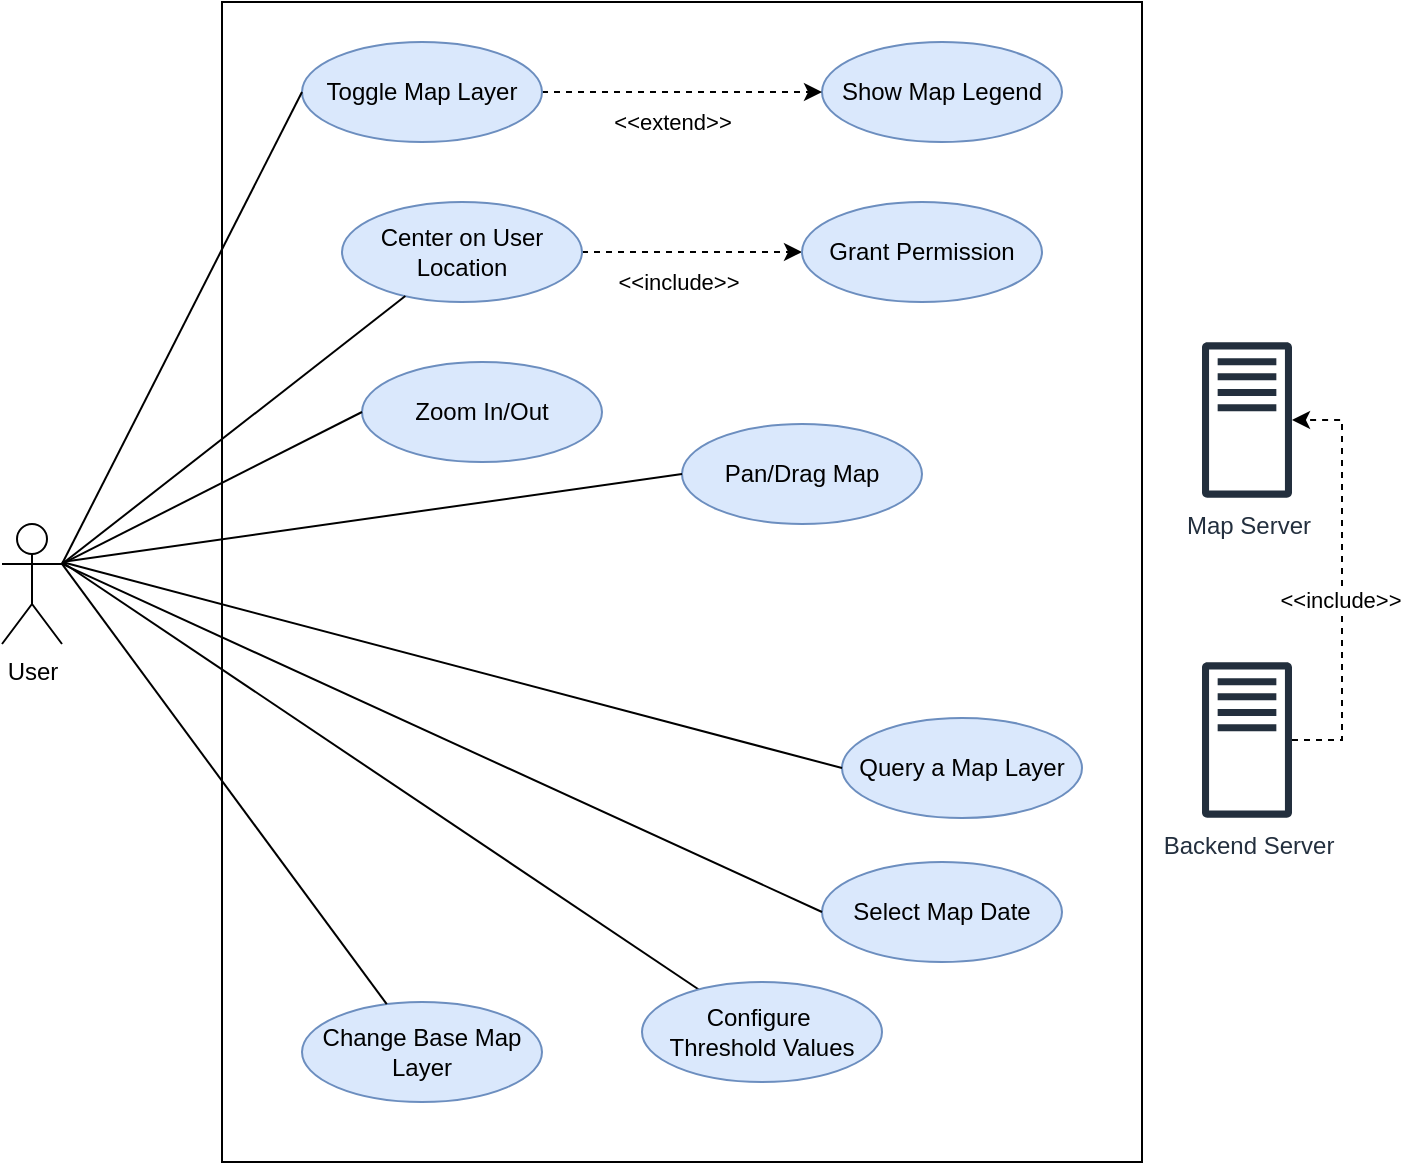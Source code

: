 <mxfile version="26.2.15">
  <diagram name="Page-1" id="ei3Pbd9yajHXzeKCMTXe">
    <mxGraphModel dx="925" dy="607" grid="1" gridSize="10" guides="1" tooltips="1" connect="1" arrows="1" fold="1" page="1" pageScale="1" pageWidth="850" pageHeight="1100" math="0" shadow="0">
      <root>
        <mxCell id="0" />
        <mxCell id="1" parent="0" />
        <mxCell id="joMcNf0QP5WH5S8smBif-1" value="" style="rounded=0;whiteSpace=wrap;html=1;" parent="1" vertex="1">
          <mxGeometry x="160" y="390" width="460" height="580" as="geometry" />
        </mxCell>
        <mxCell id="joMcNf0QP5WH5S8smBif-2" value="Show Map Legend" style="shape=ellipse;html=1;dashed=0;whiteSpace=wrap;perimeter=ellipsePerimeter;fillColor=#dae8fc;strokeColor=#6c8ebf;" parent="1" vertex="1">
          <mxGeometry x="460" y="410" width="120" height="50" as="geometry" />
        </mxCell>
        <mxCell id="eGUxLaMqgWZ94obaaw47-5" style="edgeStyle=orthogonalEdgeStyle;rounded=0;orthogonalLoop=1;jettySize=auto;html=1;entryX=0;entryY=0.5;entryDx=0;entryDy=0;dashed=1;" parent="1" source="joMcNf0QP5WH5S8smBif-3" target="joMcNf0QP5WH5S8smBif-2" edge="1">
          <mxGeometry relative="1" as="geometry" />
        </mxCell>
        <mxCell id="eGUxLaMqgWZ94obaaw47-6" value="&amp;lt;&amp;lt;extend&amp;gt;&amp;gt;" style="edgeLabel;html=1;align=center;verticalAlign=middle;resizable=0;points=[];" parent="eGUxLaMqgWZ94obaaw47-5" vertex="1" connectable="0">
          <mxGeometry x="-0.221" y="-3" relative="1" as="geometry">
            <mxPoint x="10" y="12" as="offset" />
          </mxGeometry>
        </mxCell>
        <mxCell id="joMcNf0QP5WH5S8smBif-3" value="Toggle Map Layer" style="shape=ellipse;html=1;dashed=0;whiteSpace=wrap;perimeter=ellipsePerimeter;fillColor=#dae8fc;strokeColor=#6c8ebf;" parent="1" vertex="1">
          <mxGeometry x="200" y="410" width="120" height="50" as="geometry" />
        </mxCell>
        <mxCell id="joMcNf0QP5WH5S8smBif-5" value="Select Map Date" style="shape=ellipse;html=1;dashed=0;whiteSpace=wrap;perimeter=ellipsePerimeter;fillColor=#dae8fc;strokeColor=#6c8ebf;" parent="1" vertex="1">
          <mxGeometry x="460" y="820" width="120" height="50" as="geometry" />
        </mxCell>
        <mxCell id="joMcNf0QP5WH5S8smBif-6" value="Change Base Map Layer" style="shape=ellipse;html=1;dashed=0;whiteSpace=wrap;perimeter=ellipsePerimeter;fillColor=#dae8fc;strokeColor=#6c8ebf;" parent="1" vertex="1">
          <mxGeometry x="200" y="890" width="120" height="50" as="geometry" />
        </mxCell>
        <mxCell id="eGUxLaMqgWZ94obaaw47-16" style="edgeStyle=orthogonalEdgeStyle;rounded=0;orthogonalLoop=1;jettySize=auto;html=1;exitX=1;exitY=0.5;exitDx=0;exitDy=0;entryX=0;entryY=0.5;entryDx=0;entryDy=0;dashed=1;" parent="1" source="joMcNf0QP5WH5S8smBif-7" target="eGUxLaMqgWZ94obaaw47-4" edge="1">
          <mxGeometry relative="1" as="geometry" />
        </mxCell>
        <mxCell id="eGUxLaMqgWZ94obaaw47-17" value="&amp;lt;&amp;lt;include&amp;gt;&amp;gt;" style="edgeLabel;html=1;align=center;verticalAlign=middle;resizable=0;points=[];" parent="eGUxLaMqgWZ94obaaw47-16" vertex="1" connectable="0">
          <mxGeometry x="-0.125" y="4" relative="1" as="geometry">
            <mxPoint y="19" as="offset" />
          </mxGeometry>
        </mxCell>
        <mxCell id="joMcNf0QP5WH5S8smBif-7" value="Center on User Location" style="shape=ellipse;html=1;dashed=0;whiteSpace=wrap;perimeter=ellipsePerimeter;fillColor=#dae8fc;strokeColor=#6c8ebf;" parent="1" vertex="1">
          <mxGeometry x="220" y="490" width="120" height="50" as="geometry" />
        </mxCell>
        <mxCell id="joMcNf0QP5WH5S8smBif-8" value="Zoom In/Out" style="shape=ellipse;html=1;dashed=0;whiteSpace=wrap;perimeter=ellipsePerimeter;fillColor=#dae8fc;strokeColor=#6c8ebf;" parent="1" vertex="1">
          <mxGeometry x="230" y="570" width="120" height="50" as="geometry" />
        </mxCell>
        <mxCell id="eGUxLaMqgWZ94obaaw47-42" style="edgeStyle=orthogonalEdgeStyle;rounded=0;orthogonalLoop=1;jettySize=auto;html=1;startArrow=none;startFill=0;dashed=1;" parent="1" source="joMcNf0QP5WH5S8smBif-9" target="eGUxLaMqgWZ94obaaw47-40" edge="1">
          <mxGeometry relative="1" as="geometry">
            <Array as="points">
              <mxPoint x="720" y="759" />
              <mxPoint x="720" y="599" />
            </Array>
          </mxGeometry>
        </mxCell>
        <mxCell id="eGUxLaMqgWZ94obaaw47-45" value="&amp;lt;&amp;lt;include&amp;gt;&amp;gt;" style="edgeLabel;html=1;align=center;verticalAlign=middle;resizable=0;points=[];" parent="eGUxLaMqgWZ94obaaw47-42" vertex="1" connectable="0">
          <mxGeometry x="-0.09" y="1" relative="1" as="geometry">
            <mxPoint as="offset" />
          </mxGeometry>
        </mxCell>
        <mxCell id="joMcNf0QP5WH5S8smBif-9" value="Backend Server" style="sketch=0;outlineConnect=0;fontColor=#232F3E;gradientColor=none;fillColor=#232F3D;strokeColor=none;dashed=0;verticalLabelPosition=bottom;verticalAlign=top;align=center;html=1;fontSize=12;fontStyle=0;aspect=fixed;pointerEvents=1;shape=mxgraph.aws4.traditional_server;" parent="1" vertex="1">
          <mxGeometry x="650" y="720" width="45" height="78" as="geometry" />
        </mxCell>
        <mxCell id="eGUxLaMqgWZ94obaaw47-8" style="rounded=0;orthogonalLoop=1;jettySize=auto;html=1;exitX=1;exitY=0.333;exitDx=0;exitDy=0;exitPerimeter=0;entryX=0;entryY=0.5;entryDx=0;entryDy=0;endArrow=none;startFill=0;" parent="1" source="eGUxLaMqgWZ94obaaw47-1" target="joMcNf0QP5WH5S8smBif-3" edge="1">
          <mxGeometry relative="1" as="geometry">
            <mxPoint x="120" y="590" as="targetPoint" />
          </mxGeometry>
        </mxCell>
        <mxCell id="eGUxLaMqgWZ94obaaw47-9" style="rounded=0;orthogonalLoop=1;jettySize=auto;html=1;exitX=1;exitY=0.333;exitDx=0;exitDy=0;exitPerimeter=0;entryX=0;entryY=0.5;entryDx=0;entryDy=0;endArrow=none;startFill=0;" parent="1" source="eGUxLaMqgWZ94obaaw47-1" target="joMcNf0QP5WH5S8smBif-8" edge="1">
          <mxGeometry relative="1" as="geometry" />
        </mxCell>
        <mxCell id="eGUxLaMqgWZ94obaaw47-11" style="rounded=0;orthogonalLoop=1;jettySize=auto;html=1;exitX=1;exitY=0.333;exitDx=0;exitDy=0;exitPerimeter=0;entryX=0;entryY=0.5;entryDx=0;entryDy=0;endArrow=none;startFill=0;" parent="1" source="eGUxLaMqgWZ94obaaw47-1" target="joMcNf0QP5WH5S8smBif-5" edge="1">
          <mxGeometry relative="1" as="geometry" />
        </mxCell>
        <mxCell id="eGUxLaMqgWZ94obaaw47-12" style="rounded=0;orthogonalLoop=1;jettySize=auto;html=1;exitX=1;exitY=0.333;exitDx=0;exitDy=0;exitPerimeter=0;endArrow=none;startFill=0;" parent="1" source="eGUxLaMqgWZ94obaaw47-1" target="joMcNf0QP5WH5S8smBif-7" edge="1">
          <mxGeometry relative="1" as="geometry" />
        </mxCell>
        <mxCell id="eGUxLaMqgWZ94obaaw47-1" value="User" style="shape=umlActor;verticalLabelPosition=bottom;verticalAlign=top;html=1;outlineConnect=0;" parent="1" vertex="1">
          <mxGeometry x="50" y="651" width="30" height="60" as="geometry" />
        </mxCell>
        <mxCell id="eGUxLaMqgWZ94obaaw47-4" value="Grant Permission" style="shape=ellipse;html=1;dashed=0;whiteSpace=wrap;perimeter=ellipsePerimeter;fillColor=#dae8fc;strokeColor=#6c8ebf;" parent="1" vertex="1">
          <mxGeometry x="450" y="490" width="120" height="50" as="geometry" />
        </mxCell>
        <mxCell id="eGUxLaMqgWZ94obaaw47-21" value="Pan/Drag Map" style="shape=ellipse;html=1;dashed=0;whiteSpace=wrap;perimeter=ellipsePerimeter;fillColor=#dae8fc;strokeColor=#6c8ebf;" parent="1" vertex="1">
          <mxGeometry x="390" y="601" width="120" height="50" as="geometry" />
        </mxCell>
        <mxCell id="eGUxLaMqgWZ94obaaw47-22" style="rounded=0;orthogonalLoop=1;jettySize=auto;html=1;entryX=0;entryY=0.5;entryDx=0;entryDy=0;endArrow=none;startFill=0;" parent="1" target="eGUxLaMqgWZ94obaaw47-21" edge="1">
          <mxGeometry relative="1" as="geometry">
            <mxPoint x="80" y="670" as="sourcePoint" />
          </mxGeometry>
        </mxCell>
        <mxCell id="eGUxLaMqgWZ94obaaw47-37" value="Query a Map Layer" style="shape=ellipse;html=1;dashed=0;whiteSpace=wrap;perimeter=ellipsePerimeter;fillColor=#dae8fc;strokeColor=#6c8ebf;" parent="1" vertex="1">
          <mxGeometry x="470" y="748" width="120" height="50" as="geometry" />
        </mxCell>
        <mxCell id="eGUxLaMqgWZ94obaaw47-38" style="rounded=0;orthogonalLoop=1;jettySize=auto;html=1;entryX=0;entryY=0.5;entryDx=0;entryDy=0;endArrow=none;startFill=0;" parent="1" target="eGUxLaMqgWZ94obaaw47-37" edge="1">
          <mxGeometry relative="1" as="geometry">
            <mxPoint x="80" y="670" as="sourcePoint" />
          </mxGeometry>
        </mxCell>
        <mxCell id="eGUxLaMqgWZ94obaaw47-40" value="Map Server" style="sketch=0;outlineConnect=0;fontColor=#232F3E;gradientColor=none;fillColor=#232F3D;strokeColor=none;dashed=0;verticalLabelPosition=bottom;verticalAlign=top;align=center;html=1;fontSize=12;fontStyle=0;aspect=fixed;pointerEvents=1;shape=mxgraph.aws4.traditional_server;" parent="1" vertex="1">
          <mxGeometry x="650" y="560" width="45" height="78" as="geometry" />
        </mxCell>
        <mxCell id="j0WgY-sIxBLJsHCLpisl-2" style="rounded=0;orthogonalLoop=1;jettySize=auto;html=1;endArrow=none;startFill=0;" edge="1" parent="1" source="j0WgY-sIxBLJsHCLpisl-1">
          <mxGeometry relative="1" as="geometry">
            <mxPoint x="80" y="670" as="targetPoint" />
          </mxGeometry>
        </mxCell>
        <mxCell id="j0WgY-sIxBLJsHCLpisl-1" value="Configure&amp;nbsp;&lt;div&gt;Threshold Values&lt;/div&gt;" style="shape=ellipse;html=1;dashed=0;whiteSpace=wrap;perimeter=ellipsePerimeter;fillColor=#dae8fc;strokeColor=#6c8ebf;" vertex="1" parent="1">
          <mxGeometry x="370" y="880" width="120" height="50" as="geometry" />
        </mxCell>
        <mxCell id="j0WgY-sIxBLJsHCLpisl-3" style="rounded=0;orthogonalLoop=1;jettySize=auto;html=1;entryX=1;entryY=0.333;entryDx=0;entryDy=0;entryPerimeter=0;endArrow=none;startFill=0;" edge="1" parent="1" source="joMcNf0QP5WH5S8smBif-6" target="eGUxLaMqgWZ94obaaw47-1">
          <mxGeometry relative="1" as="geometry" />
        </mxCell>
      </root>
    </mxGraphModel>
  </diagram>
</mxfile>

